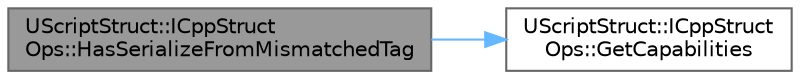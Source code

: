 digraph "UScriptStruct::ICppStructOps::HasSerializeFromMismatchedTag"
{
 // INTERACTIVE_SVG=YES
 // LATEX_PDF_SIZE
  bgcolor="transparent";
  edge [fontname=Helvetica,fontsize=10,labelfontname=Helvetica,labelfontsize=10];
  node [fontname=Helvetica,fontsize=10,shape=box,height=0.2,width=0.4];
  rankdir="LR";
  Node1 [id="Node000001",label="UScriptStruct::ICppStruct\lOps::HasSerializeFromMismatchedTag",height=0.2,width=0.4,color="gray40", fillcolor="grey60", style="filled", fontcolor="black",tooltip="return true if this class wants to serialize from some other tag (usually for conversion purposes)"];
  Node1 -> Node2 [id="edge1_Node000001_Node000002",color="steelblue1",style="solid",tooltip=" "];
  Node2 [id="Node000002",label="UScriptStruct::ICppStruct\lOps::GetCapabilities",height=0.2,width=0.4,color="grey40", fillcolor="white", style="filled",URL="$db/deb/structUScriptStruct_1_1ICppStructOps.html#a6693ab4acdf61305f89e38ceef7b0d52",tooltip="returns struct capabilities"];
}
